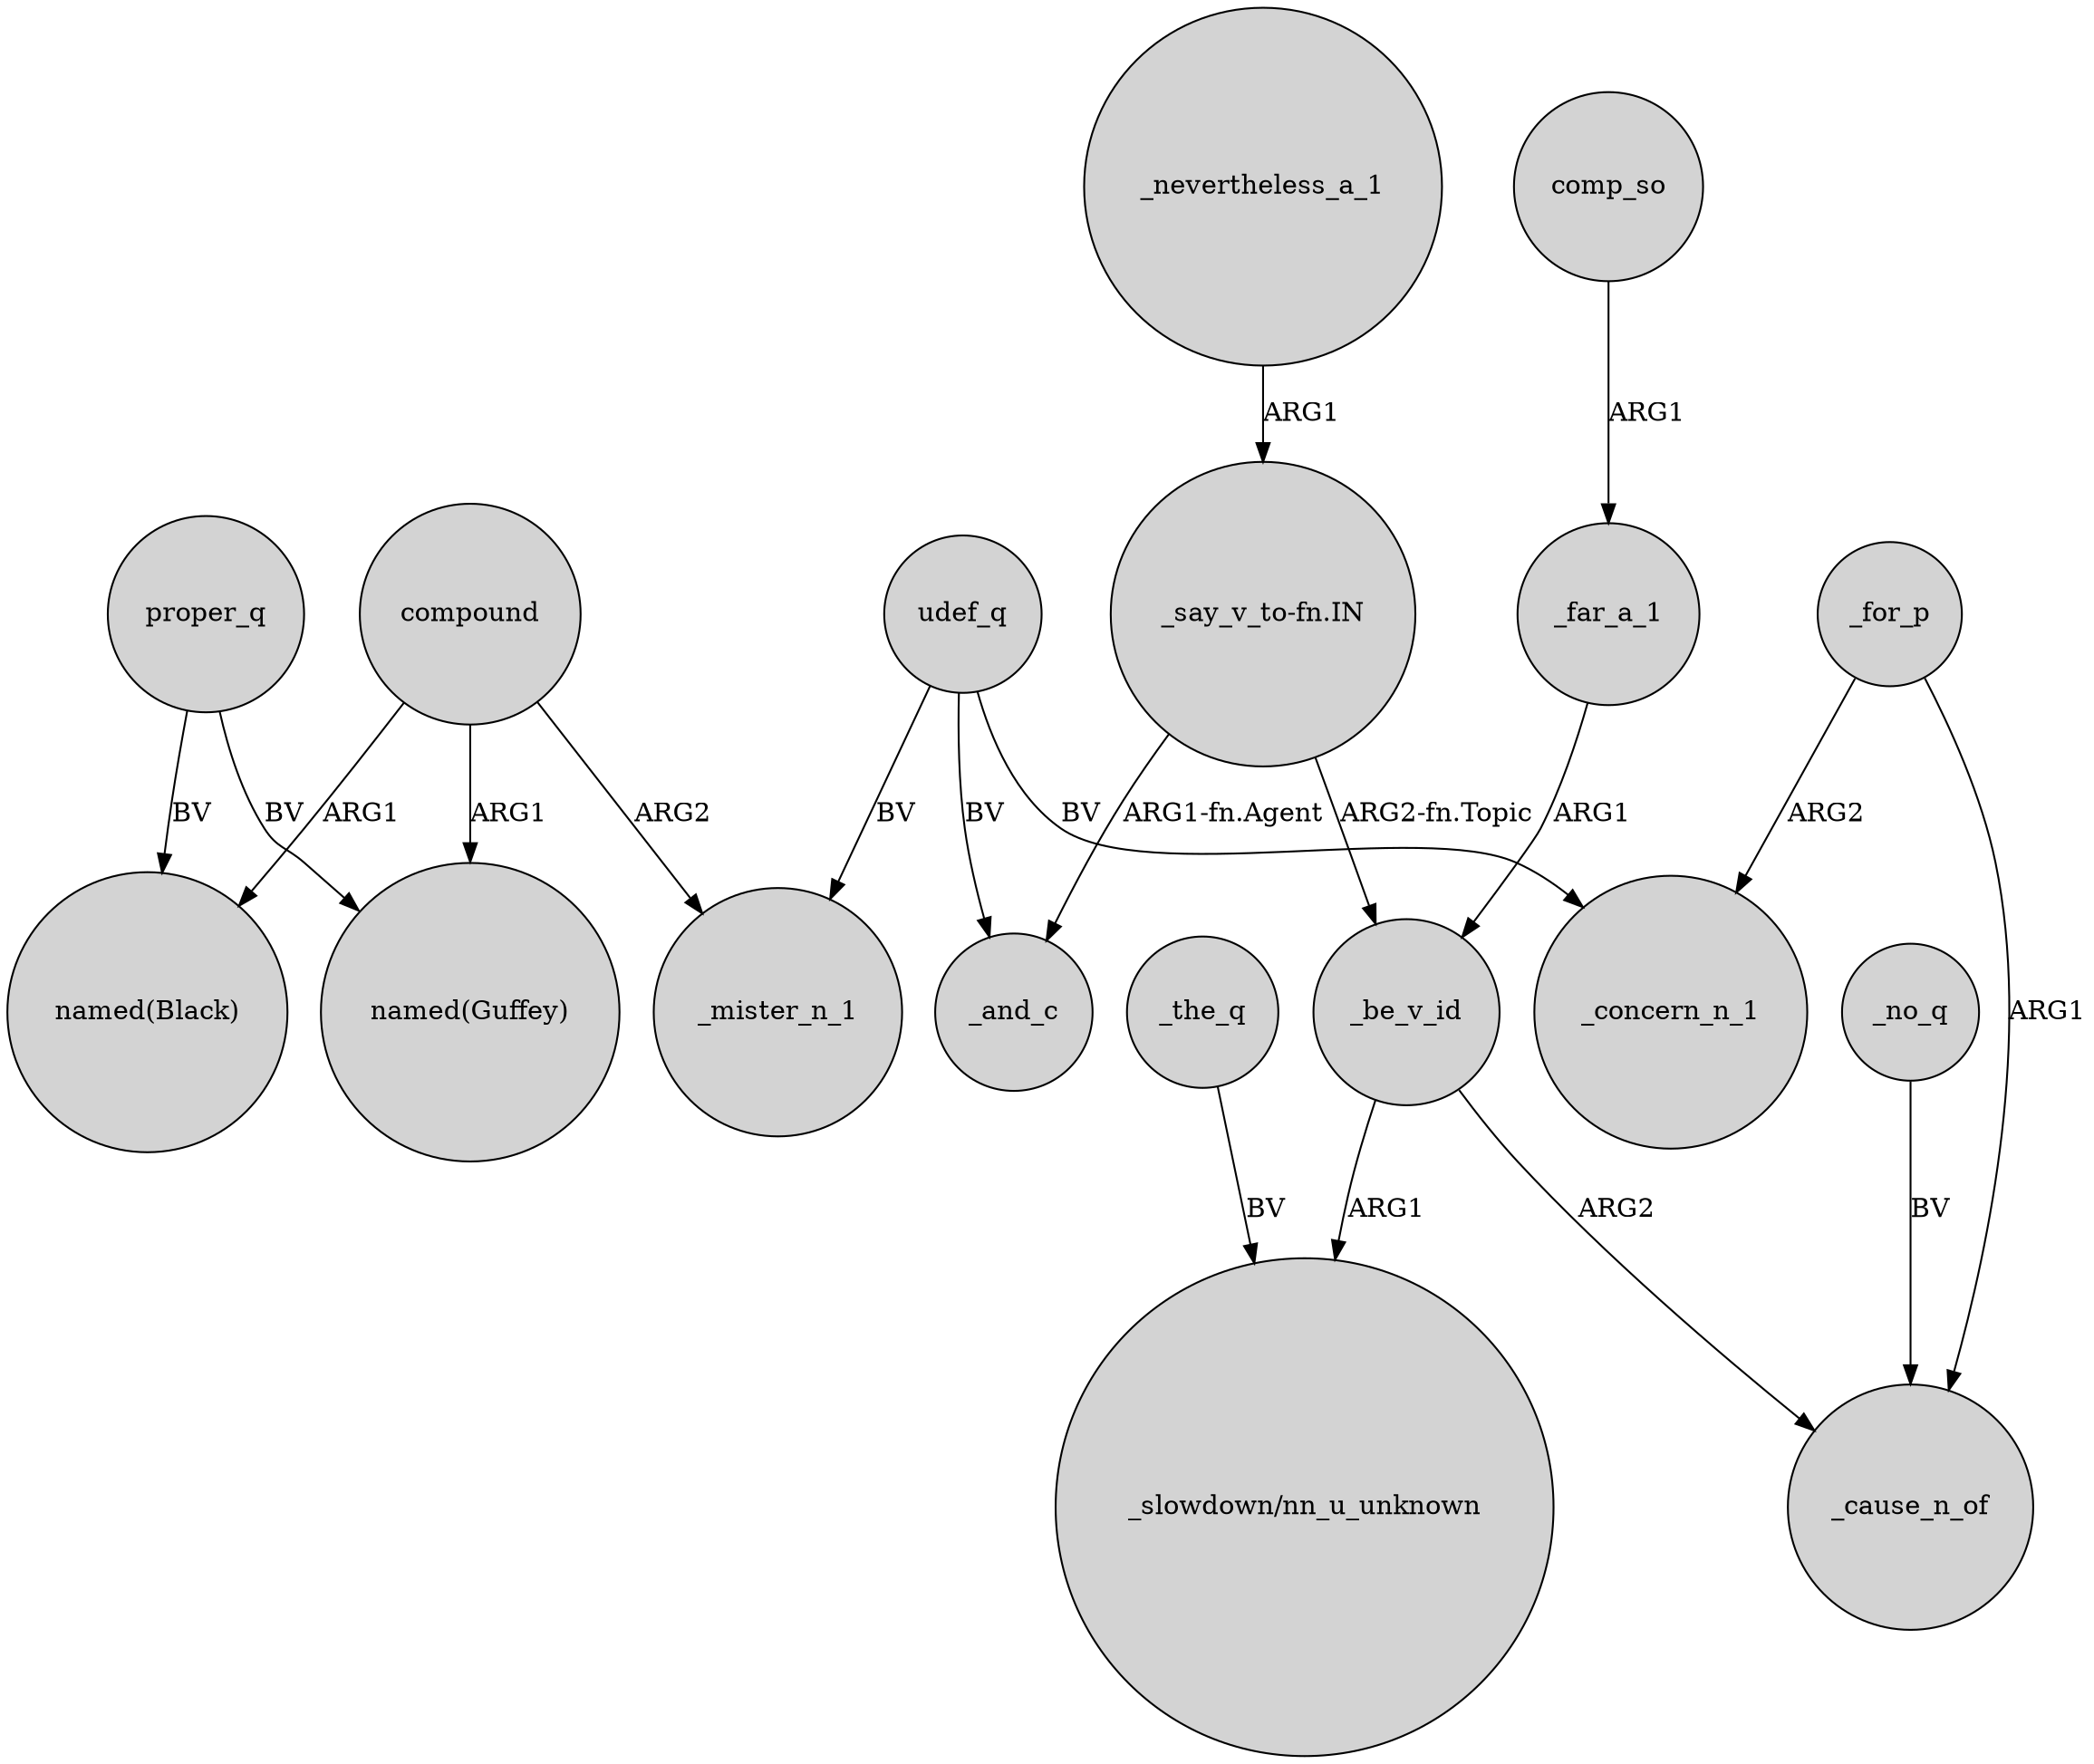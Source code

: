 digraph {
	node [shape=circle style=filled]
	"_say_v_to-fn.IN" -> _and_c [label="ARG1-fn.Agent"]
	_for_p -> _cause_n_of [label=ARG1]
	_nevertheless_a_1 -> "_say_v_to-fn.IN" [label=ARG1]
	compound -> _mister_n_1 [label=ARG2]
	udef_q -> _mister_n_1 [label=BV]
	_the_q -> "_slowdown/nn_u_unknown" [label=BV]
	compound -> "named(Guffey)" [label=ARG1]
	proper_q -> "named(Black)" [label=BV]
	"_say_v_to-fn.IN" -> _be_v_id [label="ARG2-fn.Topic"]
	_for_p -> _concern_n_1 [label=ARG2]
	comp_so -> _far_a_1 [label=ARG1]
	_be_v_id -> "_slowdown/nn_u_unknown" [label=ARG1]
	compound -> "named(Black)" [label=ARG1]
	udef_q -> _concern_n_1 [label=BV]
	_far_a_1 -> _be_v_id [label=ARG1]
	proper_q -> "named(Guffey)" [label=BV]
	_no_q -> _cause_n_of [label=BV]
	udef_q -> _and_c [label=BV]
	_be_v_id -> _cause_n_of [label=ARG2]
}
